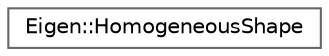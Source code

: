 digraph "类继承关系图"
{
 // LATEX_PDF_SIZE
  bgcolor="transparent";
  edge [fontname=Helvetica,fontsize=10,labelfontname=Helvetica,labelfontsize=10];
  node [fontname=Helvetica,fontsize=10,shape=box,height=0.2,width=0.4];
  rankdir="LR";
  Node0 [id="Node000000",label="Eigen::HomogeneousShape",height=0.2,width=0.4,color="grey40", fillcolor="white", style="filled",URL="$struct_eigen_1_1_homogeneous_shape.html",tooltip=" "];
}
